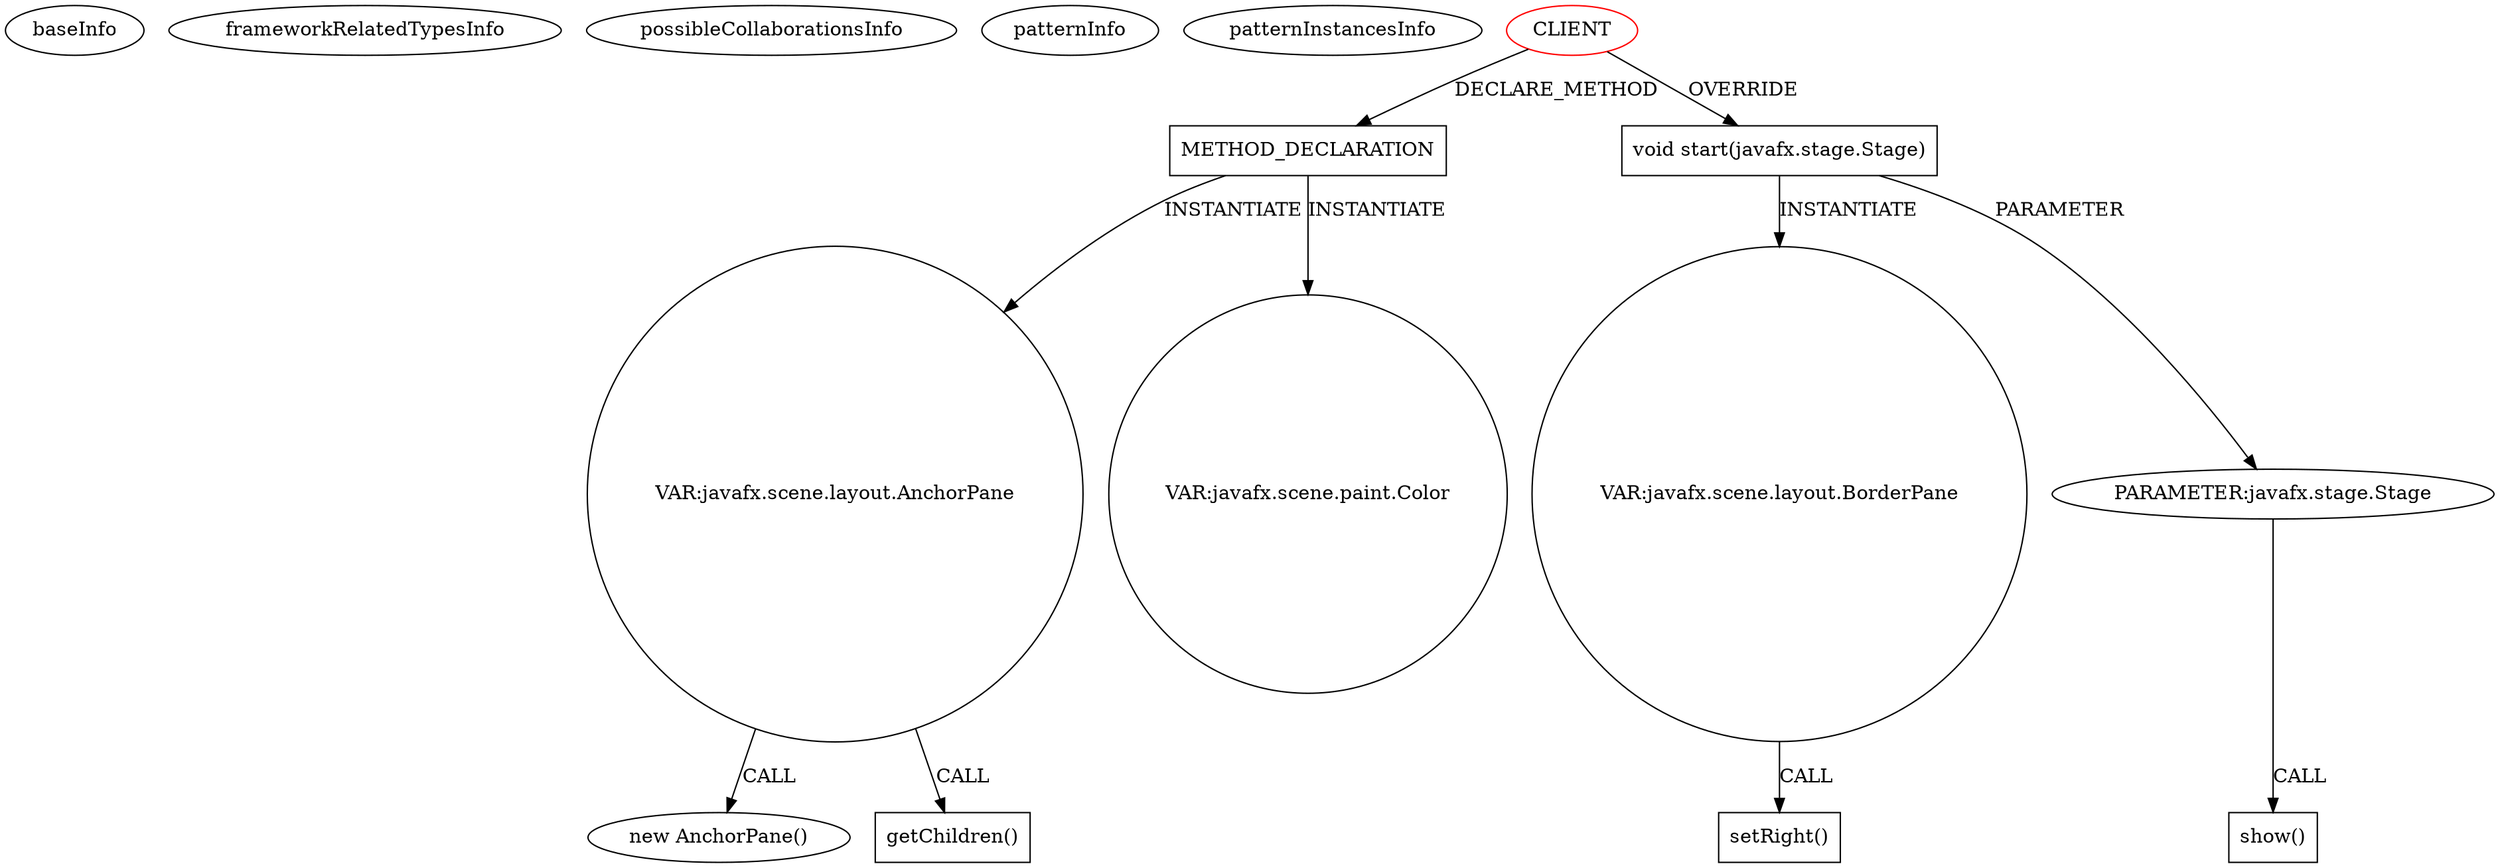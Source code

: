 digraph {
baseInfo[graphId=2964,category="pattern",isAnonymous=false,possibleRelation=false]
frameworkRelatedTypesInfo[]
possibleCollaborationsInfo[]
patternInfo[frequency=2.0,patternRootClient=0]
patternInstancesInfo[0="Baschdl578-ColorReduction~/Baschdl578-ColorReduction/ColorReduction-master/src/main/java/edu/kit/ipd/swt1/SimpleColorReduction/UI.java~UI~149",1="Baschdl578-ColorReduction~/Baschdl578-ColorReduction/ColorReduction-master/src/main/java/edu/kit/ipd/swt1/SimpleColorReduction/PluginUI.java~PluginUI~157"]
280[label="new AnchorPane()",vertexType="CONSTRUCTOR_CALL",isFrameworkType=false]
281[label="VAR:javafx.scene.layout.AnchorPane",vertexType="VARIABLE_EXPRESION",isFrameworkType=false,shape=circle]
275[label="METHOD_DECLARATION",vertexType="CLIENT_METHOD_DECLARATION",isFrameworkType=false,shape=box]
0[label="CLIENT",vertexType="ROOT_CLIENT_CLASS_DECLARATION",isFrameworkType=false,color=red]
8[label="void start(javafx.stage.Stage)",vertexType="OVERRIDING_METHOD_DECLARATION",isFrameworkType=false,shape=box]
23[label="VAR:javafx.scene.layout.BorderPane",vertexType="VARIABLE_EXPRESION",isFrameworkType=false,shape=circle]
33[label="setRight()",vertexType="INSIDE_CALL",isFrameworkType=false,shape=box]
9[label="PARAMETER:javafx.stage.Stage",vertexType="PARAMETER_DECLARATION",isFrameworkType=false]
42[label="show()",vertexType="INSIDE_CALL",isFrameworkType=false,shape=box]
372[label="getChildren()",vertexType="INSIDE_CALL",isFrameworkType=false,shape=box]
304[label="VAR:javafx.scene.paint.Color",vertexType="VARIABLE_EXPRESION",isFrameworkType=false,shape=circle]
8->23[label="INSTANTIATE"]
281->280[label="CALL"]
275->304[label="INSTANTIATE"]
8->9[label="PARAMETER"]
0->275[label="DECLARE_METHOD"]
23->33[label="CALL"]
9->42[label="CALL"]
275->281[label="INSTANTIATE"]
0->8[label="OVERRIDE"]
281->372[label="CALL"]
}
